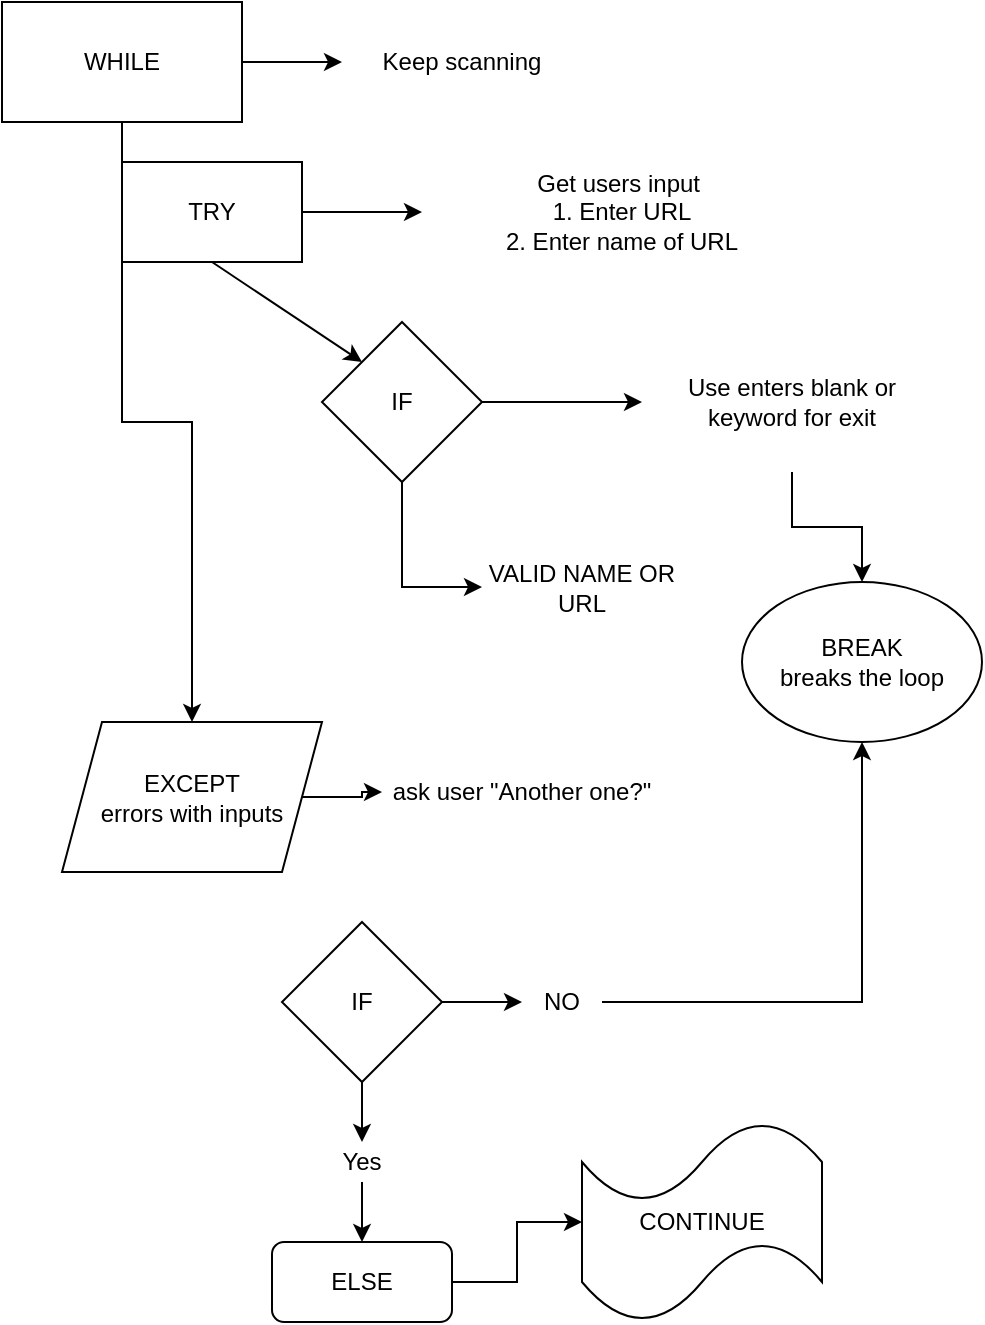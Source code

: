 <mxfile version="13.10.1" type="github">
  <diagram name="Page-1" id="8ce9d11a-91a2-4d17-14d8-a56ed91bf033">
    <mxGraphModel dx="780" dy="1144" grid="1" gridSize="10" guides="1" tooltips="1" connect="1" arrows="1" fold="1" page="1" pageScale="1" pageWidth="1100" pageHeight="850" background="#ffffff" math="0" shadow="0">
      <root>
        <mxCell id="0" />
        <mxCell id="1" parent="0" />
        <mxCell id="YlZHi-kZIbyjFeBob5CN-10" style="edgeStyle=orthogonalEdgeStyle;rounded=0;orthogonalLoop=1;jettySize=auto;html=1;exitX=1;exitY=0.5;exitDx=0;exitDy=0;" edge="1" parent="1" source="YlZHi-kZIbyjFeBob5CN-1" target="YlZHi-kZIbyjFeBob5CN-5">
          <mxGeometry relative="1" as="geometry" />
        </mxCell>
        <mxCell id="YlZHi-kZIbyjFeBob5CN-36" style="edgeStyle=orthogonalEdgeStyle;rounded=0;orthogonalLoop=1;jettySize=auto;html=1;" edge="1" parent="1" source="YlZHi-kZIbyjFeBob5CN-1" target="YlZHi-kZIbyjFeBob5CN-18">
          <mxGeometry relative="1" as="geometry" />
        </mxCell>
        <mxCell id="YlZHi-kZIbyjFeBob5CN-1" value="WHILE" style="rounded=0;whiteSpace=wrap;html=1;" vertex="1" parent="1">
          <mxGeometry x="170" y="150" width="120" height="60" as="geometry" />
        </mxCell>
        <mxCell id="YlZHi-kZIbyjFeBob5CN-5" value="Keep scanning" style="text;html=1;strokeColor=none;fillColor=none;align=center;verticalAlign=middle;whiteSpace=wrap;rounded=0;" vertex="1" parent="1">
          <mxGeometry x="340" y="170" width="120" height="20" as="geometry" />
        </mxCell>
        <mxCell id="YlZHi-kZIbyjFeBob5CN-6" value="TRY" style="rounded=0;whiteSpace=wrap;html=1;" vertex="1" parent="1">
          <mxGeometry x="230" y="230" width="90" height="50" as="geometry" />
        </mxCell>
        <mxCell id="YlZHi-kZIbyjFeBob5CN-12" value="Get users input&amp;nbsp;&lt;br&gt;1. Enter URL&lt;br&gt;2. Enter name of URL" style="text;html=1;strokeColor=none;fillColor=none;align=center;verticalAlign=middle;whiteSpace=wrap;rounded=0;" vertex="1" parent="1">
          <mxGeometry x="380" y="230" width="200" height="50" as="geometry" />
        </mxCell>
        <mxCell id="YlZHi-kZIbyjFeBob5CN-39" style="edgeStyle=orthogonalEdgeStyle;rounded=0;orthogonalLoop=1;jettySize=auto;html=1;exitX=1;exitY=0.5;exitDx=0;exitDy=0;" edge="1" parent="1" source="YlZHi-kZIbyjFeBob5CN-14" target="YlZHi-kZIbyjFeBob5CN-16">
          <mxGeometry relative="1" as="geometry" />
        </mxCell>
        <mxCell id="YlZHi-kZIbyjFeBob5CN-41" style="edgeStyle=orthogonalEdgeStyle;rounded=0;orthogonalLoop=1;jettySize=auto;html=1;exitX=0.5;exitY=1;exitDx=0;exitDy=0;entryX=0;entryY=0.5;entryDx=0;entryDy=0;" edge="1" parent="1" source="YlZHi-kZIbyjFeBob5CN-14" target="YlZHi-kZIbyjFeBob5CN-19">
          <mxGeometry relative="1" as="geometry" />
        </mxCell>
        <mxCell id="YlZHi-kZIbyjFeBob5CN-14" value="IF" style="rhombus;whiteSpace=wrap;html=1;" vertex="1" parent="1">
          <mxGeometry x="330" y="310" width="80" height="80" as="geometry" />
        </mxCell>
        <mxCell id="YlZHi-kZIbyjFeBob5CN-15" value="" style="endArrow=classic;html=1;exitX=1;exitY=0.5;exitDx=0;exitDy=0;" edge="1" parent="1" source="YlZHi-kZIbyjFeBob5CN-6" target="YlZHi-kZIbyjFeBob5CN-12">
          <mxGeometry width="50" height="50" relative="1" as="geometry">
            <mxPoint x="520" y="440" as="sourcePoint" />
            <mxPoint x="570" y="390" as="targetPoint" />
          </mxGeometry>
        </mxCell>
        <mxCell id="YlZHi-kZIbyjFeBob5CN-40" style="edgeStyle=orthogonalEdgeStyle;rounded=0;orthogonalLoop=1;jettySize=auto;html=1;exitX=0.5;exitY=1;exitDx=0;exitDy=0;entryX=0.5;entryY=0;entryDx=0;entryDy=0;" edge="1" parent="1" source="YlZHi-kZIbyjFeBob5CN-16" target="YlZHi-kZIbyjFeBob5CN-20">
          <mxGeometry relative="1" as="geometry" />
        </mxCell>
        <mxCell id="YlZHi-kZIbyjFeBob5CN-16" value="Use enters blank or keyword for exit" style="text;html=1;strokeColor=none;fillColor=none;align=center;verticalAlign=middle;whiteSpace=wrap;rounded=0;" vertex="1" parent="1">
          <mxGeometry x="490" y="315" width="150" height="70" as="geometry" />
        </mxCell>
        <mxCell id="YlZHi-kZIbyjFeBob5CN-35" style="edgeStyle=orthogonalEdgeStyle;rounded=0;orthogonalLoop=1;jettySize=auto;html=1;" edge="1" parent="1" source="YlZHi-kZIbyjFeBob5CN-18" target="YlZHi-kZIbyjFeBob5CN-21">
          <mxGeometry relative="1" as="geometry" />
        </mxCell>
        <mxCell id="YlZHi-kZIbyjFeBob5CN-18" value="EXCEPT&lt;br&gt;errors with inputs" style="shape=parallelogram;perimeter=parallelogramPerimeter;whiteSpace=wrap;html=1;fixedSize=1;" vertex="1" parent="1">
          <mxGeometry x="200" y="510" width="130" height="75" as="geometry" />
        </mxCell>
        <mxCell id="YlZHi-kZIbyjFeBob5CN-19" value="VALID NAME OR URL" style="text;html=1;strokeColor=none;fillColor=none;align=center;verticalAlign=middle;whiteSpace=wrap;rounded=0;" vertex="1" parent="1">
          <mxGeometry x="410" y="420" width="100" height="45" as="geometry" />
        </mxCell>
        <mxCell id="YlZHi-kZIbyjFeBob5CN-20" value="BREAK&lt;br&gt;breaks the loop" style="ellipse;whiteSpace=wrap;html=1;" vertex="1" parent="1">
          <mxGeometry x="540" y="440" width="120" height="80" as="geometry" />
        </mxCell>
        <mxCell id="YlZHi-kZIbyjFeBob5CN-21" value="ask user &quot;Another one?&quot;" style="text;html=1;strokeColor=none;fillColor=none;align=center;verticalAlign=middle;whiteSpace=wrap;rounded=0;" vertex="1" parent="1">
          <mxGeometry x="360" y="530" width="140" height="30" as="geometry" />
        </mxCell>
        <mxCell id="YlZHi-kZIbyjFeBob5CN-34" style="edgeStyle=orthogonalEdgeStyle;rounded=0;orthogonalLoop=1;jettySize=auto;html=1;" edge="1" parent="1" source="YlZHi-kZIbyjFeBob5CN-23" target="YlZHi-kZIbyjFeBob5CN-25">
          <mxGeometry relative="1" as="geometry" />
        </mxCell>
        <mxCell id="YlZHi-kZIbyjFeBob5CN-23" value="IF" style="rhombus;whiteSpace=wrap;html=1;" vertex="1" parent="1">
          <mxGeometry x="310" y="610" width="80" height="80" as="geometry" />
        </mxCell>
        <mxCell id="YlZHi-kZIbyjFeBob5CN-33" style="edgeStyle=orthogonalEdgeStyle;rounded=0;orthogonalLoop=1;jettySize=auto;html=1;entryX=0.5;entryY=0;entryDx=0;entryDy=0;" edge="1" parent="1" source="YlZHi-kZIbyjFeBob5CN-24" target="YlZHi-kZIbyjFeBob5CN-29">
          <mxGeometry relative="1" as="geometry" />
        </mxCell>
        <mxCell id="YlZHi-kZIbyjFeBob5CN-24" value="Yes" style="text;html=1;strokeColor=none;fillColor=none;align=center;verticalAlign=middle;whiteSpace=wrap;rounded=0;" vertex="1" parent="1">
          <mxGeometry x="330" y="720" width="40" height="20" as="geometry" />
        </mxCell>
        <mxCell id="YlZHi-kZIbyjFeBob5CN-42" style="edgeStyle=orthogonalEdgeStyle;rounded=0;orthogonalLoop=1;jettySize=auto;html=1;exitX=1;exitY=0.5;exitDx=0;exitDy=0;entryX=0.5;entryY=1;entryDx=0;entryDy=0;" edge="1" parent="1" source="YlZHi-kZIbyjFeBob5CN-25" target="YlZHi-kZIbyjFeBob5CN-20">
          <mxGeometry relative="1" as="geometry" />
        </mxCell>
        <mxCell id="YlZHi-kZIbyjFeBob5CN-25" value="NO" style="text;html=1;strokeColor=none;fillColor=none;align=center;verticalAlign=middle;whiteSpace=wrap;rounded=0;" vertex="1" parent="1">
          <mxGeometry x="430" y="640" width="40" height="20" as="geometry" />
        </mxCell>
        <mxCell id="YlZHi-kZIbyjFeBob5CN-31" style="edgeStyle=orthogonalEdgeStyle;rounded=0;orthogonalLoop=1;jettySize=auto;html=1;exitX=1;exitY=0.5;exitDx=0;exitDy=0;entryX=0;entryY=0.5;entryDx=0;entryDy=0;entryPerimeter=0;" edge="1" parent="1" source="YlZHi-kZIbyjFeBob5CN-29" target="YlZHi-kZIbyjFeBob5CN-30">
          <mxGeometry relative="1" as="geometry" />
        </mxCell>
        <mxCell id="YlZHi-kZIbyjFeBob5CN-29" value="ELSE" style="rounded=1;whiteSpace=wrap;html=1;" vertex="1" parent="1">
          <mxGeometry x="305" y="770" width="90" height="40" as="geometry" />
        </mxCell>
        <mxCell id="YlZHi-kZIbyjFeBob5CN-30" value="CONTINUE" style="shape=tape;whiteSpace=wrap;html=1;" vertex="1" parent="1">
          <mxGeometry x="460" y="710" width="120" height="100" as="geometry" />
        </mxCell>
        <mxCell id="YlZHi-kZIbyjFeBob5CN-32" value="" style="endArrow=classic;html=1;exitX=0.5;exitY=1;exitDx=0;exitDy=0;entryX=0.5;entryY=0;entryDx=0;entryDy=0;" edge="1" parent="1" source="YlZHi-kZIbyjFeBob5CN-23" target="YlZHi-kZIbyjFeBob5CN-24">
          <mxGeometry width="50" height="50" relative="1" as="geometry">
            <mxPoint x="450" y="630" as="sourcePoint" />
            <mxPoint x="500" y="580" as="targetPoint" />
          </mxGeometry>
        </mxCell>
        <mxCell id="YlZHi-kZIbyjFeBob5CN-38" value="" style="endArrow=classic;html=1;exitX=0.5;exitY=1;exitDx=0;exitDy=0;entryX=0;entryY=0;entryDx=0;entryDy=0;" edge="1" parent="1" source="YlZHi-kZIbyjFeBob5CN-6" target="YlZHi-kZIbyjFeBob5CN-14">
          <mxGeometry width="50" height="50" relative="1" as="geometry">
            <mxPoint x="350" y="380" as="sourcePoint" />
            <mxPoint x="400" y="330" as="targetPoint" />
          </mxGeometry>
        </mxCell>
      </root>
    </mxGraphModel>
  </diagram>
</mxfile>
